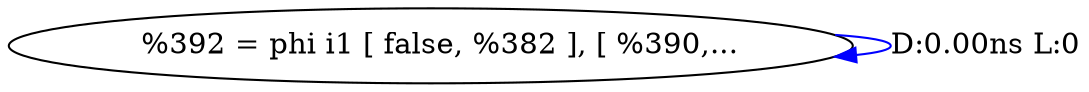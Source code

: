 digraph {
Node0x2d304c0[label="  %392 = phi i1 [ false, %382 ], [ %390,..."];
Node0x2d304c0 -> Node0x2d304c0[label="D:0.00ns L:0",color=blue];
}
